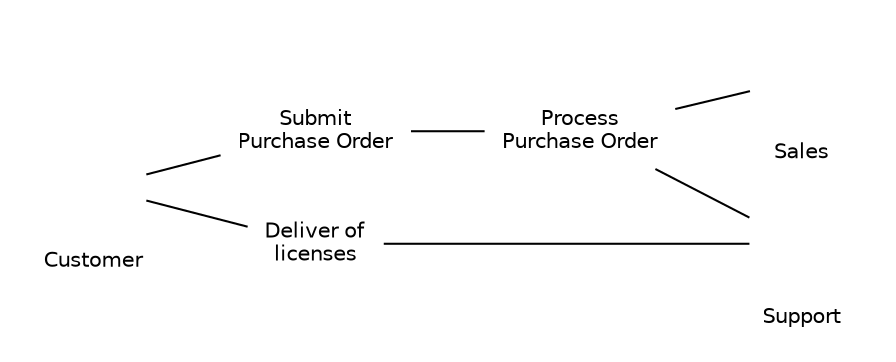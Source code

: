 digraph G {
	/* basic setup */
	rankdir = LR;
	fontname="Helvetica";
	fontsize="10";
	edge [arrowhead=none];
	node [shape=objective, peripheries=0, label="", fontname="Helvetica", fontsize="10"];

	/* Actors */
	subgraph clusterCustomer {label="Customer"; labelloc="b"; peripheries=0;
		 customer [shape=actor, width=0.7, fixedsize=true];};

	subgraph clusterSales {label="Sales"; labelloc="b"; peripheries=0;
		 sales [shape=actor, width=0.7, fixedsize=true];};

	subgraph clusterSupport {label="Support"; labelloc="b"; peripheries=0;
		 support [shape=actor, width=0.7, fixedsize=true];};

	/* Group Objectives */
	subgraph clusterObjectives {order; process_po; deliv_licenses; peripheries=0;}

	/* Objectives */
	order [label="Submit\nPurchase Order"];
	process_po [label="Process\nPurchase Order"];
	deliv_licenses [label="Deliver of\nlicenses"];
	
	/* Relations */
	customer->order
	order->process_po
	process_po->sales
	process_po->support
	support->deliv_licenses
	deliv_licenses->customer
}
